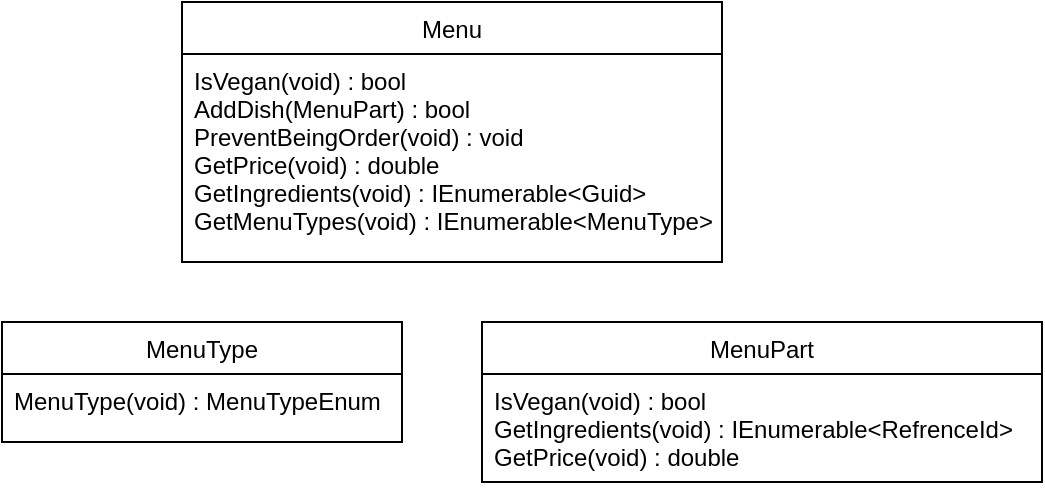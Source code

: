 <mxfile version="24.3.1" type="device">
  <diagram id="C5RBs43oDa-KdzZeNtuy" name="Page-1">
    <mxGraphModel dx="792" dy="1113" grid="1" gridSize="10" guides="1" tooltips="1" connect="1" arrows="1" fold="1" page="1" pageScale="1" pageWidth="827" pageHeight="1169" math="0" shadow="0">
      <root>
        <mxCell id="WIyWlLk6GJQsqaUBKTNV-0" />
        <mxCell id="WIyWlLk6GJQsqaUBKTNV-1" parent="WIyWlLk6GJQsqaUBKTNV-0" />
        <mxCell id="zkfFHV4jXpPFQw0GAbJ--13" value="Menu" style="swimlane;fontStyle=0;align=center;verticalAlign=top;childLayout=stackLayout;horizontal=1;startSize=26;horizontalStack=0;resizeParent=1;resizeLast=0;collapsible=0;marginBottom=0;rounded=0;shadow=0;strokeWidth=1;expand=1;" parent="WIyWlLk6GJQsqaUBKTNV-1" vertex="1">
          <mxGeometry x="330" y="360" width="270" height="130" as="geometry">
            <mxRectangle x="340" y="380" width="170" height="26" as="alternateBounds" />
          </mxGeometry>
        </mxCell>
        <mxCell id="zkfFHV4jXpPFQw0GAbJ--14" value="IsVegan(void) : bool&#xa;AddDish(MenuPart) : bool&#xa;PreventBeingOrder(void) : void&#xa;GetPrice(void) : double&#xa;GetIngredients(void) : IEnumerable&lt;Guid&gt;&#xa;GetMenuTypes(void) : IEnumerable&lt;MenuType&gt;&#xa;&#xa;" style="text;align=left;verticalAlign=top;spacingLeft=4;spacingRight=4;overflow=hidden;rotatable=0;points=[[0,0.5],[1,0.5]];portConstraint=eastwest;" parent="zkfFHV4jXpPFQw0GAbJ--13" vertex="1">
          <mxGeometry y="26" width="270" height="104" as="geometry" />
        </mxCell>
        <mxCell id="WwVz9y5-8Ifcpvsu_cgN-1" value="MenuPart" style="swimlane;fontStyle=0;align=center;verticalAlign=top;childLayout=stackLayout;horizontal=1;startSize=26;horizontalStack=0;resizeParent=1;resizeLast=0;collapsible=0;marginBottom=0;rounded=0;shadow=0;strokeWidth=1;expand=1;" vertex="1" parent="WIyWlLk6GJQsqaUBKTNV-1">
          <mxGeometry x="480" y="520" width="280" height="80" as="geometry">
            <mxRectangle x="340" y="380" width="170" height="26" as="alternateBounds" />
          </mxGeometry>
        </mxCell>
        <mxCell id="WwVz9y5-8Ifcpvsu_cgN-2" value="IsVegan(void) : bool&#xa;GetIngredients(void) : IEnumerable&lt;RefrenceId&gt;&#xa;GetPrice(void) : double&#xa;" style="text;align=left;verticalAlign=top;spacingLeft=4;spacingRight=4;overflow=hidden;rotatable=0;points=[[0,0.5],[1,0.5]];portConstraint=eastwest;" vertex="1" parent="WwVz9y5-8Ifcpvsu_cgN-1">
          <mxGeometry y="26" width="280" height="54" as="geometry" />
        </mxCell>
        <mxCell id="WwVz9y5-8Ifcpvsu_cgN-8" value="MenuType" style="swimlane;fontStyle=0;align=center;verticalAlign=top;childLayout=stackLayout;horizontal=1;startSize=26;horizontalStack=0;resizeParent=1;resizeLast=0;collapsible=0;marginBottom=0;rounded=0;shadow=0;strokeWidth=1;expand=1;" vertex="1" parent="WIyWlLk6GJQsqaUBKTNV-1">
          <mxGeometry x="240" y="520" width="200" height="60" as="geometry">
            <mxRectangle x="340" y="380" width="170" height="26" as="alternateBounds" />
          </mxGeometry>
        </mxCell>
        <mxCell id="WwVz9y5-8Ifcpvsu_cgN-9" value="MenuType(void) : MenuTypeEnum" style="text;align=left;verticalAlign=top;spacingLeft=4;spacingRight=4;overflow=hidden;rotatable=0;points=[[0,0.5],[1,0.5]];portConstraint=eastwest;" vertex="1" parent="WwVz9y5-8Ifcpvsu_cgN-8">
          <mxGeometry y="26" width="200" height="24" as="geometry" />
        </mxCell>
      </root>
    </mxGraphModel>
  </diagram>
</mxfile>
